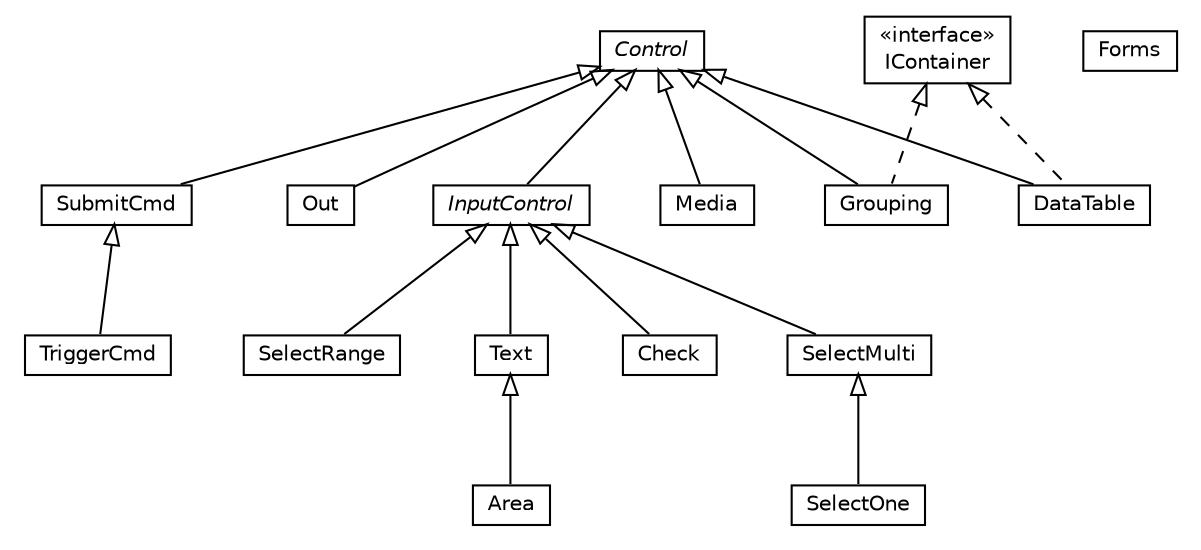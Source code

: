 #!/usr/local/bin/dot
#
# Class diagram 
# Generated by UMLGraph version R5_6-24-gf6e263 (http://www.umlgraph.org/)
#

digraph G {
	edge [fontname="Helvetica",fontsize=10,labelfontname="Helvetica",labelfontsize=10];
	node [fontname="Helvetica",fontsize=10,shape=plaintext];
	nodesep=0.25;
	ranksep=0.5;
	// org.universAAL.utilities.api.ui.InputControl
	c326937 [label=<<table title="org.universAAL.utilities.api.ui.InputControl" border="0" cellborder="1" cellspacing="0" cellpadding="2" port="p" href="./InputControl.html">
		<tr><td><table border="0" cellspacing="0" cellpadding="1">
<tr><td align="center" balign="center"><font face="Helvetica-Oblique"> InputControl </font></td></tr>
		</table></td></tr>
		</table>>, URL="./InputControl.html", fontname="Helvetica", fontcolor="black", fontsize=10.0];
	// org.universAAL.utilities.api.ui.SelectOne
	c326938 [label=<<table title="org.universAAL.utilities.api.ui.SelectOne" border="0" cellborder="1" cellspacing="0" cellpadding="2" port="p" href="./SelectOne.html">
		<tr><td><table border="0" cellspacing="0" cellpadding="1">
<tr><td align="center" balign="center"> SelectOne </td></tr>
		</table></td></tr>
		</table>>, URL="./SelectOne.html", fontname="Helvetica", fontcolor="black", fontsize=10.0];
	// org.universAAL.utilities.api.ui.Check
	c326939 [label=<<table title="org.universAAL.utilities.api.ui.Check" border="0" cellborder="1" cellspacing="0" cellpadding="2" port="p" href="./Check.html">
		<tr><td><table border="0" cellspacing="0" cellpadding="1">
<tr><td align="center" balign="center"> Check </td></tr>
		</table></td></tr>
		</table>>, URL="./Check.html", fontname="Helvetica", fontcolor="black", fontsize=10.0];
	// org.universAAL.utilities.api.ui.Forms
	c326940 [label=<<table title="org.universAAL.utilities.api.ui.Forms" border="0" cellborder="1" cellspacing="0" cellpadding="2" port="p" href="./Forms.html">
		<tr><td><table border="0" cellspacing="0" cellpadding="1">
<tr><td align="center" balign="center"> Forms </td></tr>
		</table></td></tr>
		</table>>, URL="./Forms.html", fontname="Helvetica", fontcolor="black", fontsize=10.0];
	// org.universAAL.utilities.api.ui.Area
	c326941 [label=<<table title="org.universAAL.utilities.api.ui.Area" border="0" cellborder="1" cellspacing="0" cellpadding="2" port="p" href="./Area.html">
		<tr><td><table border="0" cellspacing="0" cellpadding="1">
<tr><td align="center" balign="center"> Area </td></tr>
		</table></td></tr>
		</table>>, URL="./Area.html", fontname="Helvetica", fontcolor="black", fontsize=10.0];
	// org.universAAL.utilities.api.ui.SelectMulti
	c326942 [label=<<table title="org.universAAL.utilities.api.ui.SelectMulti" border="0" cellborder="1" cellspacing="0" cellpadding="2" port="p" href="./SelectMulti.html">
		<tr><td><table border="0" cellspacing="0" cellpadding="1">
<tr><td align="center" balign="center"> SelectMulti </td></tr>
		</table></td></tr>
		</table>>, URL="./SelectMulti.html", fontname="Helvetica", fontcolor="black", fontsize=10.0];
	// org.universAAL.utilities.api.ui.SelectRange
	c326943 [label=<<table title="org.universAAL.utilities.api.ui.SelectRange" border="0" cellborder="1" cellspacing="0" cellpadding="2" port="p" href="./SelectRange.html">
		<tr><td><table border="0" cellspacing="0" cellpadding="1">
<tr><td align="center" balign="center"> SelectRange </td></tr>
		</table></td></tr>
		</table>>, URL="./SelectRange.html", fontname="Helvetica", fontcolor="black", fontsize=10.0];
	// org.universAAL.utilities.api.ui.Media
	c326944 [label=<<table title="org.universAAL.utilities.api.ui.Media" border="0" cellborder="1" cellspacing="0" cellpadding="2" port="p" href="./Media.html">
		<tr><td><table border="0" cellspacing="0" cellpadding="1">
<tr><td align="center" balign="center"> Media </td></tr>
		</table></td></tr>
		</table>>, URL="./Media.html", fontname="Helvetica", fontcolor="black", fontsize=10.0];
	// org.universAAL.utilities.api.ui.Grouping
	c326945 [label=<<table title="org.universAAL.utilities.api.ui.Grouping" border="0" cellborder="1" cellspacing="0" cellpadding="2" port="p" href="./Grouping.html">
		<tr><td><table border="0" cellspacing="0" cellpadding="1">
<tr><td align="center" balign="center"> Grouping </td></tr>
		</table></td></tr>
		</table>>, URL="./Grouping.html", fontname="Helvetica", fontcolor="black", fontsize=10.0];
	// org.universAAL.utilities.api.ui.DataTable
	c326946 [label=<<table title="org.universAAL.utilities.api.ui.DataTable" border="0" cellborder="1" cellspacing="0" cellpadding="2" port="p" href="./DataTable.html">
		<tr><td><table border="0" cellspacing="0" cellpadding="1">
<tr><td align="center" balign="center"> DataTable </td></tr>
		</table></td></tr>
		</table>>, URL="./DataTable.html", fontname="Helvetica", fontcolor="black", fontsize=10.0];
	// org.universAAL.utilities.api.ui.IContainer
	c326947 [label=<<table title="org.universAAL.utilities.api.ui.IContainer" border="0" cellborder="1" cellspacing="0" cellpadding="2" port="p" href="./IContainer.html">
		<tr><td><table border="0" cellspacing="0" cellpadding="1">
<tr><td align="center" balign="center"> &#171;interface&#187; </td></tr>
<tr><td align="center" balign="center"> IContainer </td></tr>
		</table></td></tr>
		</table>>, URL="./IContainer.html", fontname="Helvetica", fontcolor="black", fontsize=10.0];
	// org.universAAL.utilities.api.ui.Text
	c326948 [label=<<table title="org.universAAL.utilities.api.ui.Text" border="0" cellborder="1" cellspacing="0" cellpadding="2" port="p" href="./Text.html">
		<tr><td><table border="0" cellspacing="0" cellpadding="1">
<tr><td align="center" balign="center"> Text </td></tr>
		</table></td></tr>
		</table>>, URL="./Text.html", fontname="Helvetica", fontcolor="black", fontsize=10.0];
	// org.universAAL.utilities.api.ui.Control
	c326949 [label=<<table title="org.universAAL.utilities.api.ui.Control" border="0" cellborder="1" cellspacing="0" cellpadding="2" port="p" href="./Control.html">
		<tr><td><table border="0" cellspacing="0" cellpadding="1">
<tr><td align="center" balign="center"><font face="Helvetica-Oblique"> Control </font></td></tr>
		</table></td></tr>
		</table>>, URL="./Control.html", fontname="Helvetica", fontcolor="black", fontsize=10.0];
	// org.universAAL.utilities.api.ui.SubmitCmd
	c326950 [label=<<table title="org.universAAL.utilities.api.ui.SubmitCmd" border="0" cellborder="1" cellspacing="0" cellpadding="2" port="p" href="./SubmitCmd.html">
		<tr><td><table border="0" cellspacing="0" cellpadding="1">
<tr><td align="center" balign="center"> SubmitCmd </td></tr>
		</table></td></tr>
		</table>>, URL="./SubmitCmd.html", fontname="Helvetica", fontcolor="black", fontsize=10.0];
	// org.universAAL.utilities.api.ui.Out
	c326951 [label=<<table title="org.universAAL.utilities.api.ui.Out" border="0" cellborder="1" cellspacing="0" cellpadding="2" port="p" href="./Out.html">
		<tr><td><table border="0" cellspacing="0" cellpadding="1">
<tr><td align="center" balign="center"> Out </td></tr>
		</table></td></tr>
		</table>>, URL="./Out.html", fontname="Helvetica", fontcolor="black", fontsize=10.0];
	// org.universAAL.utilities.api.ui.TriggerCmd
	c326952 [label=<<table title="org.universAAL.utilities.api.ui.TriggerCmd" border="0" cellborder="1" cellspacing="0" cellpadding="2" port="p" href="./TriggerCmd.html">
		<tr><td><table border="0" cellspacing="0" cellpadding="1">
<tr><td align="center" balign="center"> TriggerCmd </td></tr>
		</table></td></tr>
		</table>>, URL="./TriggerCmd.html", fontname="Helvetica", fontcolor="black", fontsize=10.0];
	//org.universAAL.utilities.api.ui.InputControl extends org.universAAL.utilities.api.ui.Control
	c326949:p -> c326937:p [dir=back,arrowtail=empty];
	//org.universAAL.utilities.api.ui.SelectOne extends org.universAAL.utilities.api.ui.SelectMulti
	c326942:p -> c326938:p [dir=back,arrowtail=empty];
	//org.universAAL.utilities.api.ui.Check extends org.universAAL.utilities.api.ui.InputControl
	c326937:p -> c326939:p [dir=back,arrowtail=empty];
	//org.universAAL.utilities.api.ui.Area extends org.universAAL.utilities.api.ui.Text
	c326948:p -> c326941:p [dir=back,arrowtail=empty];
	//org.universAAL.utilities.api.ui.SelectMulti extends org.universAAL.utilities.api.ui.InputControl
	c326937:p -> c326942:p [dir=back,arrowtail=empty];
	//org.universAAL.utilities.api.ui.SelectRange extends org.universAAL.utilities.api.ui.InputControl
	c326937:p -> c326943:p [dir=back,arrowtail=empty];
	//org.universAAL.utilities.api.ui.Media extends org.universAAL.utilities.api.ui.Control
	c326949:p -> c326944:p [dir=back,arrowtail=empty];
	//org.universAAL.utilities.api.ui.Grouping extends org.universAAL.utilities.api.ui.Control
	c326949:p -> c326945:p [dir=back,arrowtail=empty];
	//org.universAAL.utilities.api.ui.Grouping implements org.universAAL.utilities.api.ui.IContainer
	c326947:p -> c326945:p [dir=back,arrowtail=empty,style=dashed];
	//org.universAAL.utilities.api.ui.DataTable extends org.universAAL.utilities.api.ui.Control
	c326949:p -> c326946:p [dir=back,arrowtail=empty];
	//org.universAAL.utilities.api.ui.DataTable implements org.universAAL.utilities.api.ui.IContainer
	c326947:p -> c326946:p [dir=back,arrowtail=empty,style=dashed];
	//org.universAAL.utilities.api.ui.Text extends org.universAAL.utilities.api.ui.InputControl
	c326937:p -> c326948:p [dir=back,arrowtail=empty];
	//org.universAAL.utilities.api.ui.SubmitCmd extends org.universAAL.utilities.api.ui.Control
	c326949:p -> c326950:p [dir=back,arrowtail=empty];
	//org.universAAL.utilities.api.ui.Out extends org.universAAL.utilities.api.ui.Control
	c326949:p -> c326951:p [dir=back,arrowtail=empty];
	//org.universAAL.utilities.api.ui.TriggerCmd extends org.universAAL.utilities.api.ui.SubmitCmd
	c326950:p -> c326952:p [dir=back,arrowtail=empty];
}

